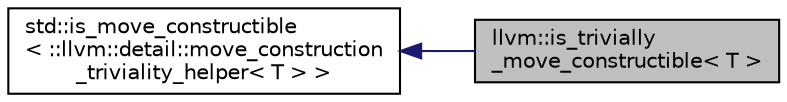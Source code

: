 digraph "llvm::is_trivially_move_constructible&lt; T &gt;"
{
 // LATEX_PDF_SIZE
  bgcolor="transparent";
  edge [fontname="Helvetica",fontsize="10",labelfontname="Helvetica",labelfontsize="10"];
  node [fontname="Helvetica",fontsize="10",shape="box"];
  rankdir="LR";
  Node1 [label="llvm::is_trivially\l_move_constructible\< T \>",height=0.2,width=0.4,color="black", fillcolor="grey75", style="filled", fontcolor="black",tooltip="An implementation of std::is_trivially_move_constructible since we have users with STLs that don't ye..."];
  Node2 -> Node1 [dir="back",color="midnightblue",fontsize="10",style="solid",fontname="Helvetica"];
  Node2 [label="std::is_move_constructible\l\< ::llvm::detail::move_construction\l_triviality_helper\< T \> \>",height=0.2,width=0.4,color="black",tooltip=" "];
}
